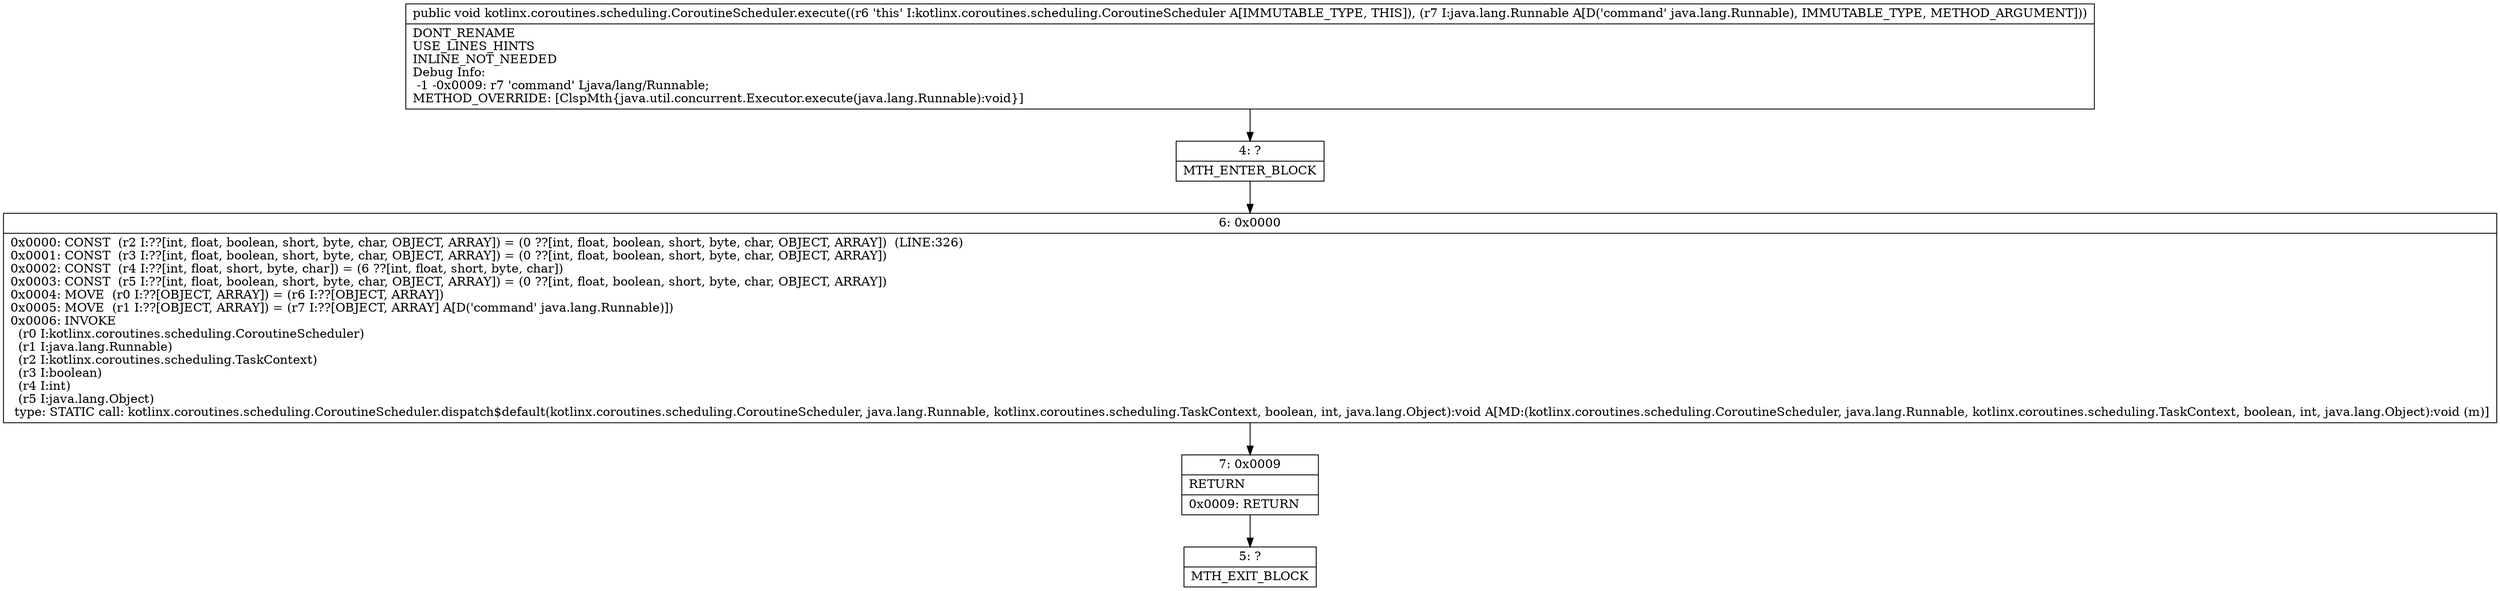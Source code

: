 digraph "CFG forkotlinx.coroutines.scheduling.CoroutineScheduler.execute(Ljava\/lang\/Runnable;)V" {
Node_4 [shape=record,label="{4\:\ ?|MTH_ENTER_BLOCK\l}"];
Node_6 [shape=record,label="{6\:\ 0x0000|0x0000: CONST  (r2 I:??[int, float, boolean, short, byte, char, OBJECT, ARRAY]) = (0 ??[int, float, boolean, short, byte, char, OBJECT, ARRAY])  (LINE:326)\l0x0001: CONST  (r3 I:??[int, float, boolean, short, byte, char, OBJECT, ARRAY]) = (0 ??[int, float, boolean, short, byte, char, OBJECT, ARRAY]) \l0x0002: CONST  (r4 I:??[int, float, short, byte, char]) = (6 ??[int, float, short, byte, char]) \l0x0003: CONST  (r5 I:??[int, float, boolean, short, byte, char, OBJECT, ARRAY]) = (0 ??[int, float, boolean, short, byte, char, OBJECT, ARRAY]) \l0x0004: MOVE  (r0 I:??[OBJECT, ARRAY]) = (r6 I:??[OBJECT, ARRAY]) \l0x0005: MOVE  (r1 I:??[OBJECT, ARRAY]) = (r7 I:??[OBJECT, ARRAY] A[D('command' java.lang.Runnable)]) \l0x0006: INVOKE  \l  (r0 I:kotlinx.coroutines.scheduling.CoroutineScheduler)\l  (r1 I:java.lang.Runnable)\l  (r2 I:kotlinx.coroutines.scheduling.TaskContext)\l  (r3 I:boolean)\l  (r4 I:int)\l  (r5 I:java.lang.Object)\l type: STATIC call: kotlinx.coroutines.scheduling.CoroutineScheduler.dispatch$default(kotlinx.coroutines.scheduling.CoroutineScheduler, java.lang.Runnable, kotlinx.coroutines.scheduling.TaskContext, boolean, int, java.lang.Object):void A[MD:(kotlinx.coroutines.scheduling.CoroutineScheduler, java.lang.Runnable, kotlinx.coroutines.scheduling.TaskContext, boolean, int, java.lang.Object):void (m)]\l}"];
Node_7 [shape=record,label="{7\:\ 0x0009|RETURN\l|0x0009: RETURN   \l}"];
Node_5 [shape=record,label="{5\:\ ?|MTH_EXIT_BLOCK\l}"];
MethodNode[shape=record,label="{public void kotlinx.coroutines.scheduling.CoroutineScheduler.execute((r6 'this' I:kotlinx.coroutines.scheduling.CoroutineScheduler A[IMMUTABLE_TYPE, THIS]), (r7 I:java.lang.Runnable A[D('command' java.lang.Runnable), IMMUTABLE_TYPE, METHOD_ARGUMENT]))  | DONT_RENAME\lUSE_LINES_HINTS\lINLINE_NOT_NEEDED\lDebug Info:\l  \-1 \-0x0009: r7 'command' Ljava\/lang\/Runnable;\lMETHOD_OVERRIDE: [ClspMth\{java.util.concurrent.Executor.execute(java.lang.Runnable):void\}]\l}"];
MethodNode -> Node_4;Node_4 -> Node_6;
Node_6 -> Node_7;
Node_7 -> Node_5;
}

